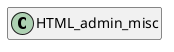 @startuml
set namespaceSeparator \\
hide members
hide << alias >> circle

class HTML_admin_misc
@enduml
